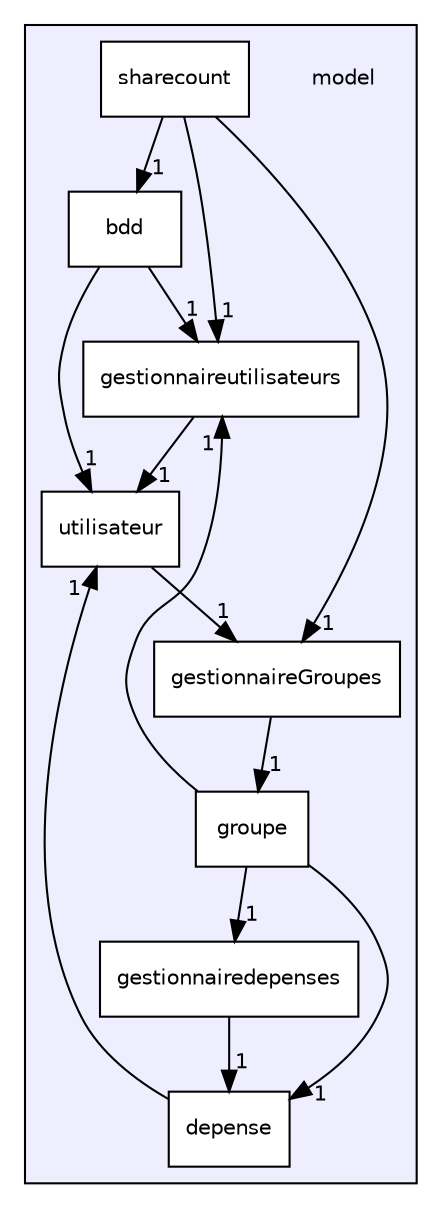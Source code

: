 digraph "/home/sacha/Documents/Fac/L3_S5/CPOA/Projet/Dev/ShareCount/model" {
  compound=true
  node [ fontsize="10", fontname="Helvetica"];
  edge [ labelfontsize="10", labelfontname="Helvetica"];
  subgraph clusterdir_3f14f6767c31cb4a1d22c13c18cc6fc3 {
    graph [ bgcolor="#eeeeff", pencolor="black", label="" URL="dir_3f14f6767c31cb4a1d22c13c18cc6fc3.html"];
    dir_3f14f6767c31cb4a1d22c13c18cc6fc3 [shape=plaintext label="model"];
    dir_e89e43ff7d499be1b5e4c1d81b246a74 [shape=box label="bdd" color="black" fillcolor="white" style="filled" URL="dir_e89e43ff7d499be1b5e4c1d81b246a74.html"];
    dir_3076247678ea34c17dbbea3d95ee8b3b [shape=box label="depense" color="black" fillcolor="white" style="filled" URL="dir_3076247678ea34c17dbbea3d95ee8b3b.html"];
    dir_466040ee02438cbcf37128d846ff5b0f [shape=box label="gestionnairedepenses" color="black" fillcolor="white" style="filled" URL="dir_466040ee02438cbcf37128d846ff5b0f.html"];
    dir_5d127840cb7f16c45060f373cb4bca37 [shape=box label="gestionnaireGroupes" color="black" fillcolor="white" style="filled" URL="dir_5d127840cb7f16c45060f373cb4bca37.html"];
    dir_bdff9a41d262cf899d8ec41bd33556d6 [shape=box label="gestionnaireutilisateurs" color="black" fillcolor="white" style="filled" URL="dir_bdff9a41d262cf899d8ec41bd33556d6.html"];
    dir_be53b3a474f3a7a074cbe09cc367e36a [shape=box label="groupe" color="black" fillcolor="white" style="filled" URL="dir_be53b3a474f3a7a074cbe09cc367e36a.html"];
    dir_c345c73c311956d4f36ded3dff73e5f5 [shape=box label="sharecount" color="black" fillcolor="white" style="filled" URL="dir_c345c73c311956d4f36ded3dff73e5f5.html"];
    dir_2b90925f4c93fde14f07719d9e0bff86 [shape=box label="utilisateur" color="black" fillcolor="white" style="filled" URL="dir_2b90925f4c93fde14f07719d9e0bff86.html"];
  }
  dir_2b90925f4c93fde14f07719d9e0bff86->dir_5d127840cb7f16c45060f373cb4bca37 [headlabel="1", labeldistance=1.5 headhref="dir_000008_000004.html"];
  dir_bdff9a41d262cf899d8ec41bd33556d6->dir_2b90925f4c93fde14f07719d9e0bff86 [headlabel="1", labeldistance=1.5 headhref="dir_000005_000008.html"];
  dir_c345c73c311956d4f36ded3dff73e5f5->dir_bdff9a41d262cf899d8ec41bd33556d6 [headlabel="1", labeldistance=1.5 headhref="dir_000007_000005.html"];
  dir_c345c73c311956d4f36ded3dff73e5f5->dir_e89e43ff7d499be1b5e4c1d81b246a74 [headlabel="1", labeldistance=1.5 headhref="dir_000007_000001.html"];
  dir_c345c73c311956d4f36ded3dff73e5f5->dir_5d127840cb7f16c45060f373cb4bca37 [headlabel="1", labeldistance=1.5 headhref="dir_000007_000004.html"];
  dir_3076247678ea34c17dbbea3d95ee8b3b->dir_2b90925f4c93fde14f07719d9e0bff86 [headlabel="1", labeldistance=1.5 headhref="dir_000002_000008.html"];
  dir_e89e43ff7d499be1b5e4c1d81b246a74->dir_2b90925f4c93fde14f07719d9e0bff86 [headlabel="1", labeldistance=1.5 headhref="dir_000001_000008.html"];
  dir_e89e43ff7d499be1b5e4c1d81b246a74->dir_bdff9a41d262cf899d8ec41bd33556d6 [headlabel="1", labeldistance=1.5 headhref="dir_000001_000005.html"];
  dir_466040ee02438cbcf37128d846ff5b0f->dir_3076247678ea34c17dbbea3d95ee8b3b [headlabel="1", labeldistance=1.5 headhref="dir_000003_000002.html"];
  dir_5d127840cb7f16c45060f373cb4bca37->dir_be53b3a474f3a7a074cbe09cc367e36a [headlabel="1", labeldistance=1.5 headhref="dir_000004_000006.html"];
  dir_be53b3a474f3a7a074cbe09cc367e36a->dir_bdff9a41d262cf899d8ec41bd33556d6 [headlabel="1", labeldistance=1.5 headhref="dir_000006_000005.html"];
  dir_be53b3a474f3a7a074cbe09cc367e36a->dir_3076247678ea34c17dbbea3d95ee8b3b [headlabel="1", labeldistance=1.5 headhref="dir_000006_000002.html"];
  dir_be53b3a474f3a7a074cbe09cc367e36a->dir_466040ee02438cbcf37128d846ff5b0f [headlabel="1", labeldistance=1.5 headhref="dir_000006_000003.html"];
}
